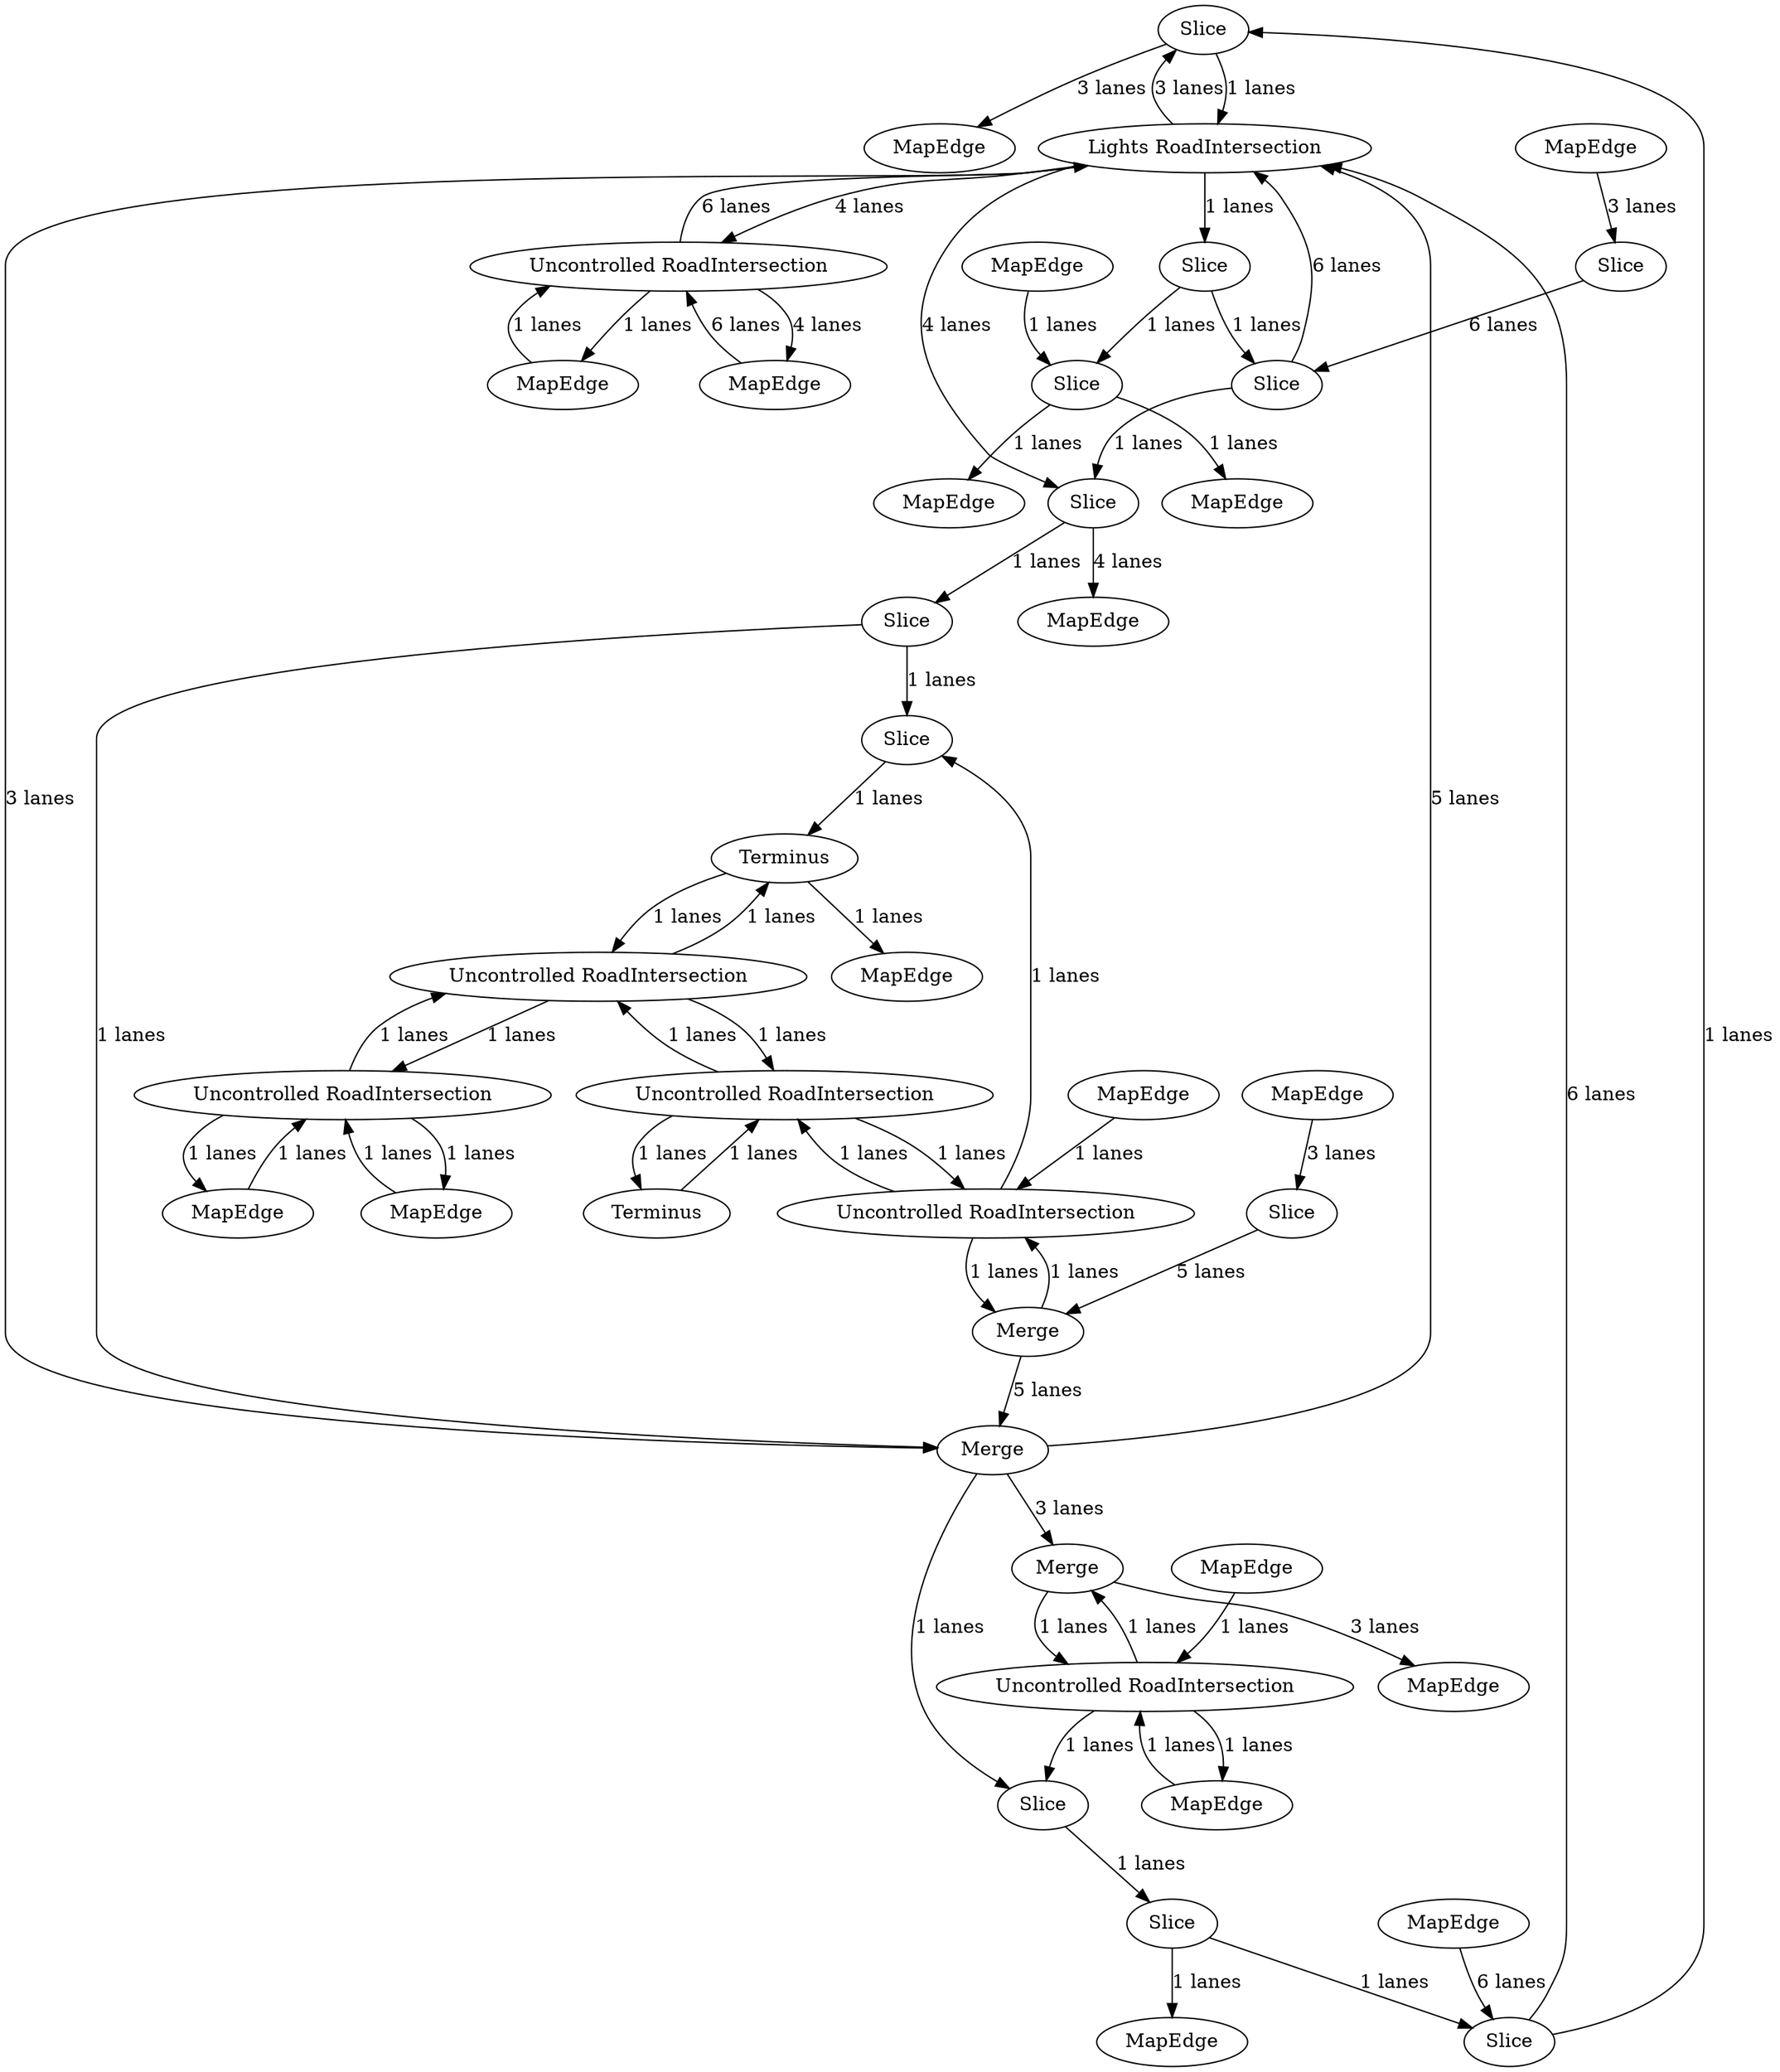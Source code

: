 digraph {
    0 [ label = "MapEdge" ]
    1 [ label = "Lights RoadIntersection" ]
    2 [ label = "MapEdge" ]
    3 [ label = "MapEdge" ]
    4 [ label = "MapEdge" ]
    5 [ label = "Slice" ]
    6 [ label = "Slice" ]
    7 [ label = "MapEdge" ]
    8 [ label = "MapEdge" ]
    9 [ label = "MapEdge" ]
    10 [ label = "MapEdge" ]
    11 [ label = "MapEdge" ]
    12 [ label = "Slice" ]
    13 [ label = "Merge" ]
    14 [ label = "Slice" ]
    15 [ label = "Slice" ]
    16 [ label = "Slice" ]
    17 [ label = "Slice" ]
    18 [ label = "Slice" ]
    19 [ label = "Merge" ]
    20 [ label = "Uncontrolled RoadIntersection" ]
    21 [ label = "MapEdge" ]
    22 [ label = "MapEdge" ]
    23 [ label = "Uncontrolled RoadIntersection" ]
    24 [ label = "Terminus" ]
    25 [ label = "Uncontrolled RoadIntersection" ]
    26 [ label = "Terminus" ]
    27 [ label = "Uncontrolled RoadIntersection" ]
    28 [ label = "MapEdge" ]
    29 [ label = "Uncontrolled RoadIntersection" ]
    30 [ label = "MapEdge" ]
    31 [ label = "MapEdge" ]
    32 [ label = "Uncontrolled RoadIntersection" ]
    33 [ label = "Merge" ]
    34 [ label = "MapEdge" ]
    35 [ label = "MapEdge" ]
    36 [ label = "MapEdge" ]
    37 [ label = "Slice" ]
    38 [ label = "Slice" ]
    39 [ label = "Slice" ]
    40 [ label = "Slice" ]
    41 [ label = "MapEdge" ]
    1 -> 16 [ label = "3 lanes" ]
    16 -> 0 [ label = "3 lanes" ]
    1 -> 14 [ label = "4 lanes" ]
    14 -> 2 [ label = "4 lanes" ]
    3 -> 17 [ label = "6 lanes" ]
    17 -> 1 [ label = "6 lanes" ]
    4 -> 5 [ label = "3 lanes" ]
    5 -> 15 [ label = "6 lanes" ]
    15 -> 1 [ label = "6 lanes" ]
    6 -> 19 [ label = "5 lanes" ]
    19 -> 13 [ label = "5 lanes" ]
    13 -> 1 [ label = "5 lanes" ]
    1 -> 23 [ label = "4 lanes" ]
    23 -> 1 [ label = "6 lanes" ]
    23 -> 7 [ label = "4 lanes" ]
    7 -> 23 [ label = "6 lanes" ]
    1 -> 13 [ label = "3 lanes" ]
    13 -> 33 [ label = "3 lanes" ]
    33 -> 8 [ label = "3 lanes" ]
    9 -> 6 [ label = "3 lanes" ]
    26 -> 10 [ label = "1 lanes" ]
    39 -> 26 [ label = "1 lanes" ]
    20 -> 39 [ label = "1 lanes" ]
    11 -> 20 [ label = "1 lanes" ]
    13 -> 12 [ label = "1 lanes" ]
    40 -> 13 [ label = "1 lanes" ]
    14 -> 40 [ label = "1 lanes" ]
    15 -> 14 [ label = "1 lanes" ]
    38 -> 15 [ label = "1 lanes" ]
    1 -> 38 [ label = "1 lanes" ]
    16 -> 1 [ label = "1 lanes" ]
    17 -> 16 [ label = "1 lanes" ]
    18 -> 17 [ label = "1 lanes" ]
    19 -> 20 [ label = "1 lanes" ]
    20 -> 19 [ label = "1 lanes" ]
    20 -> 25 [ label = "1 lanes" ]
    25 -> 20 [ label = "1 lanes" ]
    25 -> 27 [ label = "1 lanes" ]
    27 -> 25 [ label = "1 lanes" ]
    27 -> 29 [ label = "1 lanes" ]
    29 -> 27 [ label = "1 lanes" ]
    29 -> 21 [ label = "1 lanes" ]
    21 -> 29 [ label = "1 lanes" ]
    22 -> 23 [ label = "1 lanes" ]
    23 -> 22 [ label = "1 lanes" ]
    24 -> 25 [ label = "1 lanes" ]
    25 -> 24 [ label = "1 lanes" ]
    26 -> 27 [ label = "1 lanes" ]
    27 -> 26 [ label = "1 lanes" ]
    28 -> 29 [ label = "1 lanes" ]
    29 -> 28 [ label = "1 lanes" ]
    12 -> 18 [ label = "1 lanes" ]
    32 -> 12 [ label = "1 lanes" ]
    30 -> 32 [ label = "1 lanes" ]
    31 -> 32 [ label = "1 lanes" ]
    32 -> 31 [ label = "1 lanes" ]
    32 -> 33 [ label = "1 lanes" ]
    33 -> 32 [ label = "1 lanes" ]
    37 -> 34 [ label = "1 lanes" ]
    35 -> 37 [ label = "1 lanes" ]
    37 -> 36 [ label = "1 lanes" ]
    38 -> 37 [ label = "1 lanes" ]
    40 -> 39 [ label = "1 lanes" ]
    18 -> 41 [ label = "1 lanes" ]
}
